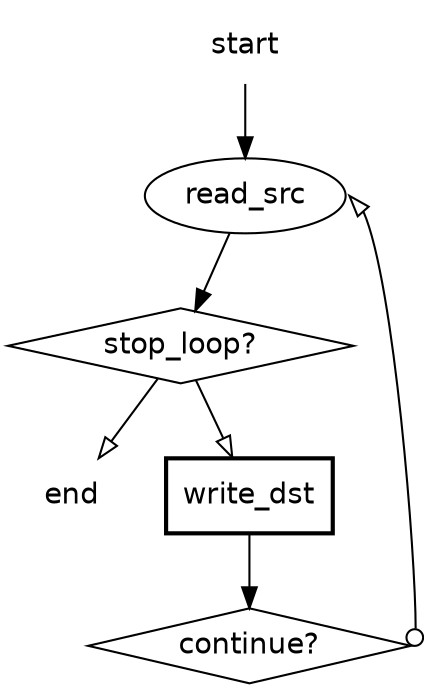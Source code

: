 digraph SCGraph {
  graph [fontname="helvetica"];
  node  [fontname="helvetica"];
  edge  [fontname="helvetica"];
  start [shape=plaintext];
  start -> read_src;
  end [shape=plaintext];
  read_src -> stop_loop;
  stop_loop [shape=diamond,label="stop_loop?"];
  stop_loop -> end [arrowhead=empty];
  stop_loop -> write_dst [arrowhead=empty];
  write_dst [shape=box,style=bold];
  write_dst -> continue;
  continue [shape=diamond,label="continue?"];
  continue:e -> read_src:e [arrowhead=empty,dir=both,arrowtail=odot];
}
